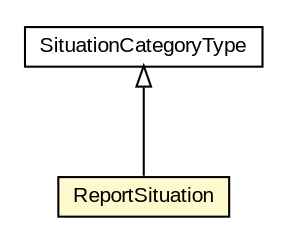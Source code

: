 #!/usr/local/bin/dot
#
# Class diagram 
# Generated by UMLGraph version R5_6-24-gf6e263 (http://www.umlgraph.org/)
#

digraph G {
	edge [fontname="arial",fontsize=10,labelfontname="arial",labelfontsize=10];
	node [fontname="arial",fontsize=10,shape=plaintext];
	nodesep=0.25;
	ranksep=0.5;
	// org.oasis_open.docs.wsdm.muws2_2.SituationCategoryType
	c933536 [label=<<table title="org.oasis_open.docs.wsdm.muws2_2.SituationCategoryType" border="0" cellborder="1" cellspacing="0" cellpadding="2" port="p" href="./SituationCategoryType.html">
		<tr><td><table border="0" cellspacing="0" cellpadding="1">
<tr><td align="center" balign="center"> SituationCategoryType </td></tr>
		</table></td></tr>
		</table>>, URL="./SituationCategoryType.html", fontname="arial", fontcolor="black", fontsize=10.0];
	// org.oasis_open.docs.wsdm.muws2_2.ReportSituation
	c933543 [label=<<table title="org.oasis_open.docs.wsdm.muws2_2.ReportSituation" border="0" cellborder="1" cellspacing="0" cellpadding="2" port="p" bgcolor="lemonChiffon" href="./ReportSituation.html">
		<tr><td><table border="0" cellspacing="0" cellpadding="1">
<tr><td align="center" balign="center"> ReportSituation </td></tr>
		</table></td></tr>
		</table>>, URL="./ReportSituation.html", fontname="arial", fontcolor="black", fontsize=10.0];
	//org.oasis_open.docs.wsdm.muws2_2.ReportSituation extends org.oasis_open.docs.wsdm.muws2_2.SituationCategoryType
	c933536:p -> c933543:p [dir=back,arrowtail=empty];
}

